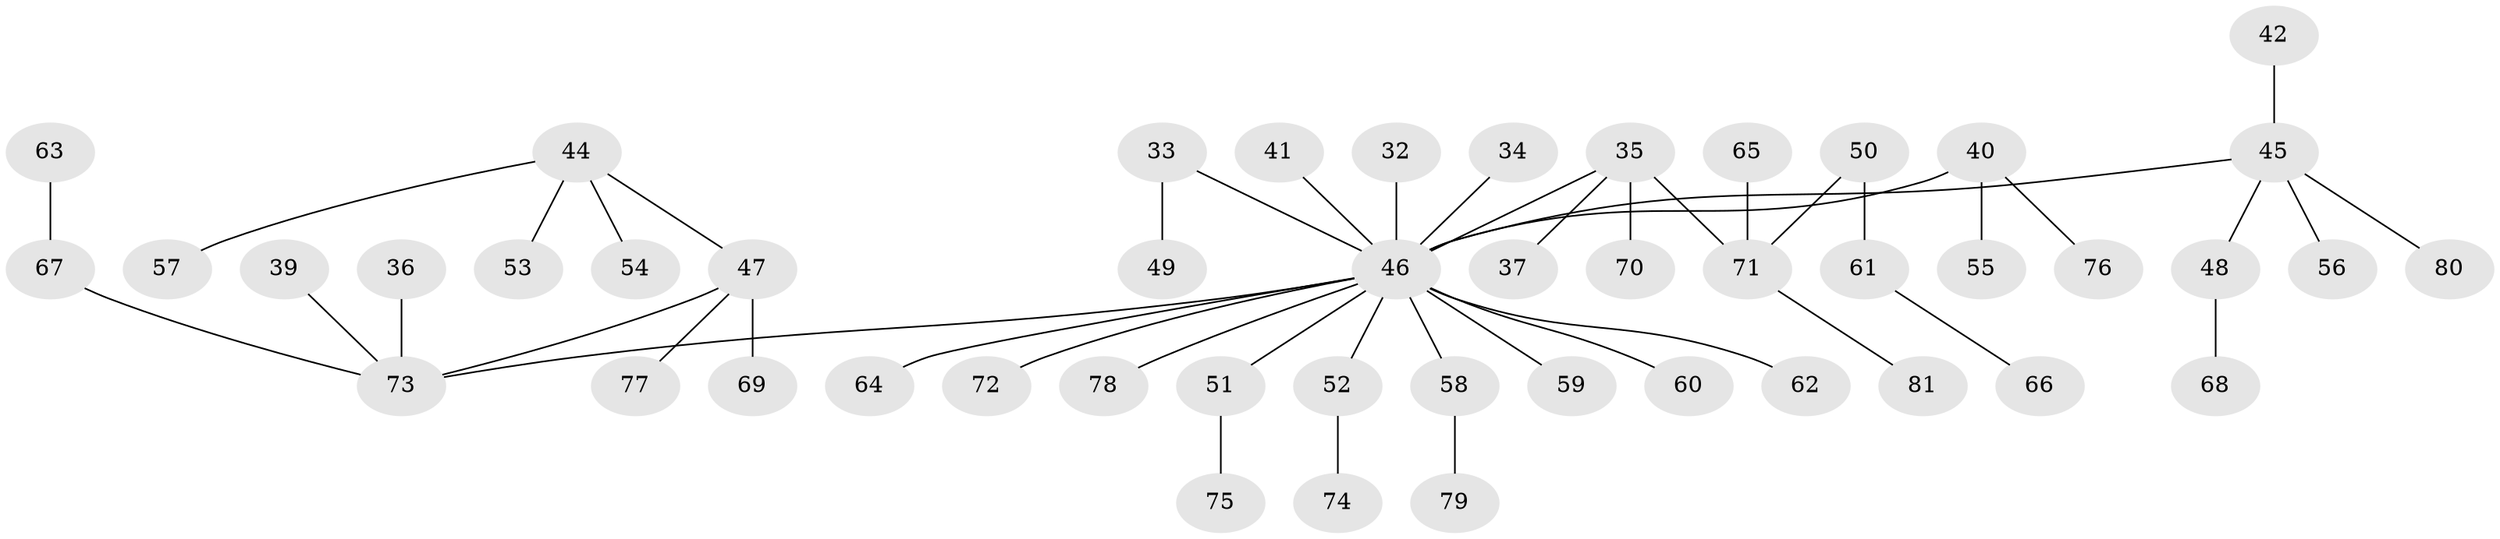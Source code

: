 // original degree distribution, {4: 0.06172839506172839, 3: 0.1728395061728395, 5: 0.037037037037037035, 2: 0.2345679012345679, 6: 0.012345679012345678, 1: 0.48148148148148145}
// Generated by graph-tools (version 1.1) at 2025/56/03/04/25 21:56:32]
// undirected, 48 vertices, 47 edges
graph export_dot {
graph [start="1"]
  node [color=gray90,style=filled];
  32;
  33;
  34;
  35 [super="+4+8+15+21"];
  36;
  37;
  39;
  40;
  41;
  42;
  44 [super="+12+13+19+22"];
  45 [super="+25"];
  46 [super="+3+18+24+30+16+29+38"];
  47 [super="+23+27"];
  48;
  49;
  50;
  51;
  52;
  53;
  54;
  55;
  56;
  57;
  58;
  59;
  60;
  61;
  62;
  63;
  64;
  65;
  66;
  67 [super="+43"];
  68;
  69;
  70;
  71 [super="+7+28"];
  72;
  73 [super="+20+17"];
  74;
  75;
  76;
  77;
  78;
  79;
  80;
  81;
  32 -- 46;
  33 -- 49;
  33 -- 46;
  34 -- 46;
  35 -- 37;
  35 -- 70;
  35 -- 71;
  35 -- 46;
  36 -- 73;
  39 -- 73;
  40 -- 55;
  40 -- 76;
  40 -- 46;
  41 -- 46;
  42 -- 45;
  44 -- 57;
  44 -- 54;
  44 -- 53;
  44 -- 47;
  45 -- 56;
  45 -- 80;
  45 -- 48;
  45 -- 46;
  46 -- 73;
  46 -- 64;
  46 -- 72;
  46 -- 59;
  46 -- 62;
  46 -- 52;
  46 -- 78;
  46 -- 51;
  46 -- 60;
  46 -- 58;
  47 -- 77;
  47 -- 69;
  47 -- 73;
  48 -- 68;
  50 -- 61;
  50 -- 71;
  51 -- 75;
  52 -- 74;
  58 -- 79;
  61 -- 66;
  63 -- 67;
  65 -- 71;
  67 -- 73;
  71 -- 81;
}
